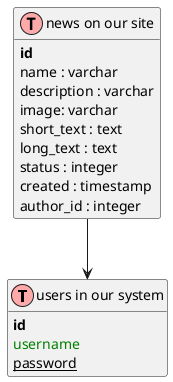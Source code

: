 @startuml
' uncomment the line below if you're using computer with a retina display
' skinparam dpi 300
!define Table(name,desc) class name as "desc" << (T,#FFAAAA) >>
' we use bold for primary key
' green color for unique
' and underscore for not_null
!define primary_key(x) <b>x</b>
!define unique(x) <color:green>x</color>
!define not_null(x) <u>x</u>
' other tags available:
' <i></i>
' <back:COLOR></color>, where color is a color name or html color code
' (#FFAACC)
' see: http://plantuml.com/classes.html#More
hide methods
hide stereotypes

' entities

Table(user, "users in our system") {
primary_key(id)
unique(username)
not_null(password)
}

Table(post, "news on our site") {
primary_key(id)
name : varchar
description : varchar
image: varchar
short_text : text
long_text : text
status : integer
created : timestamp
author_id : integer
}

post-->user

' relationships

@enduml